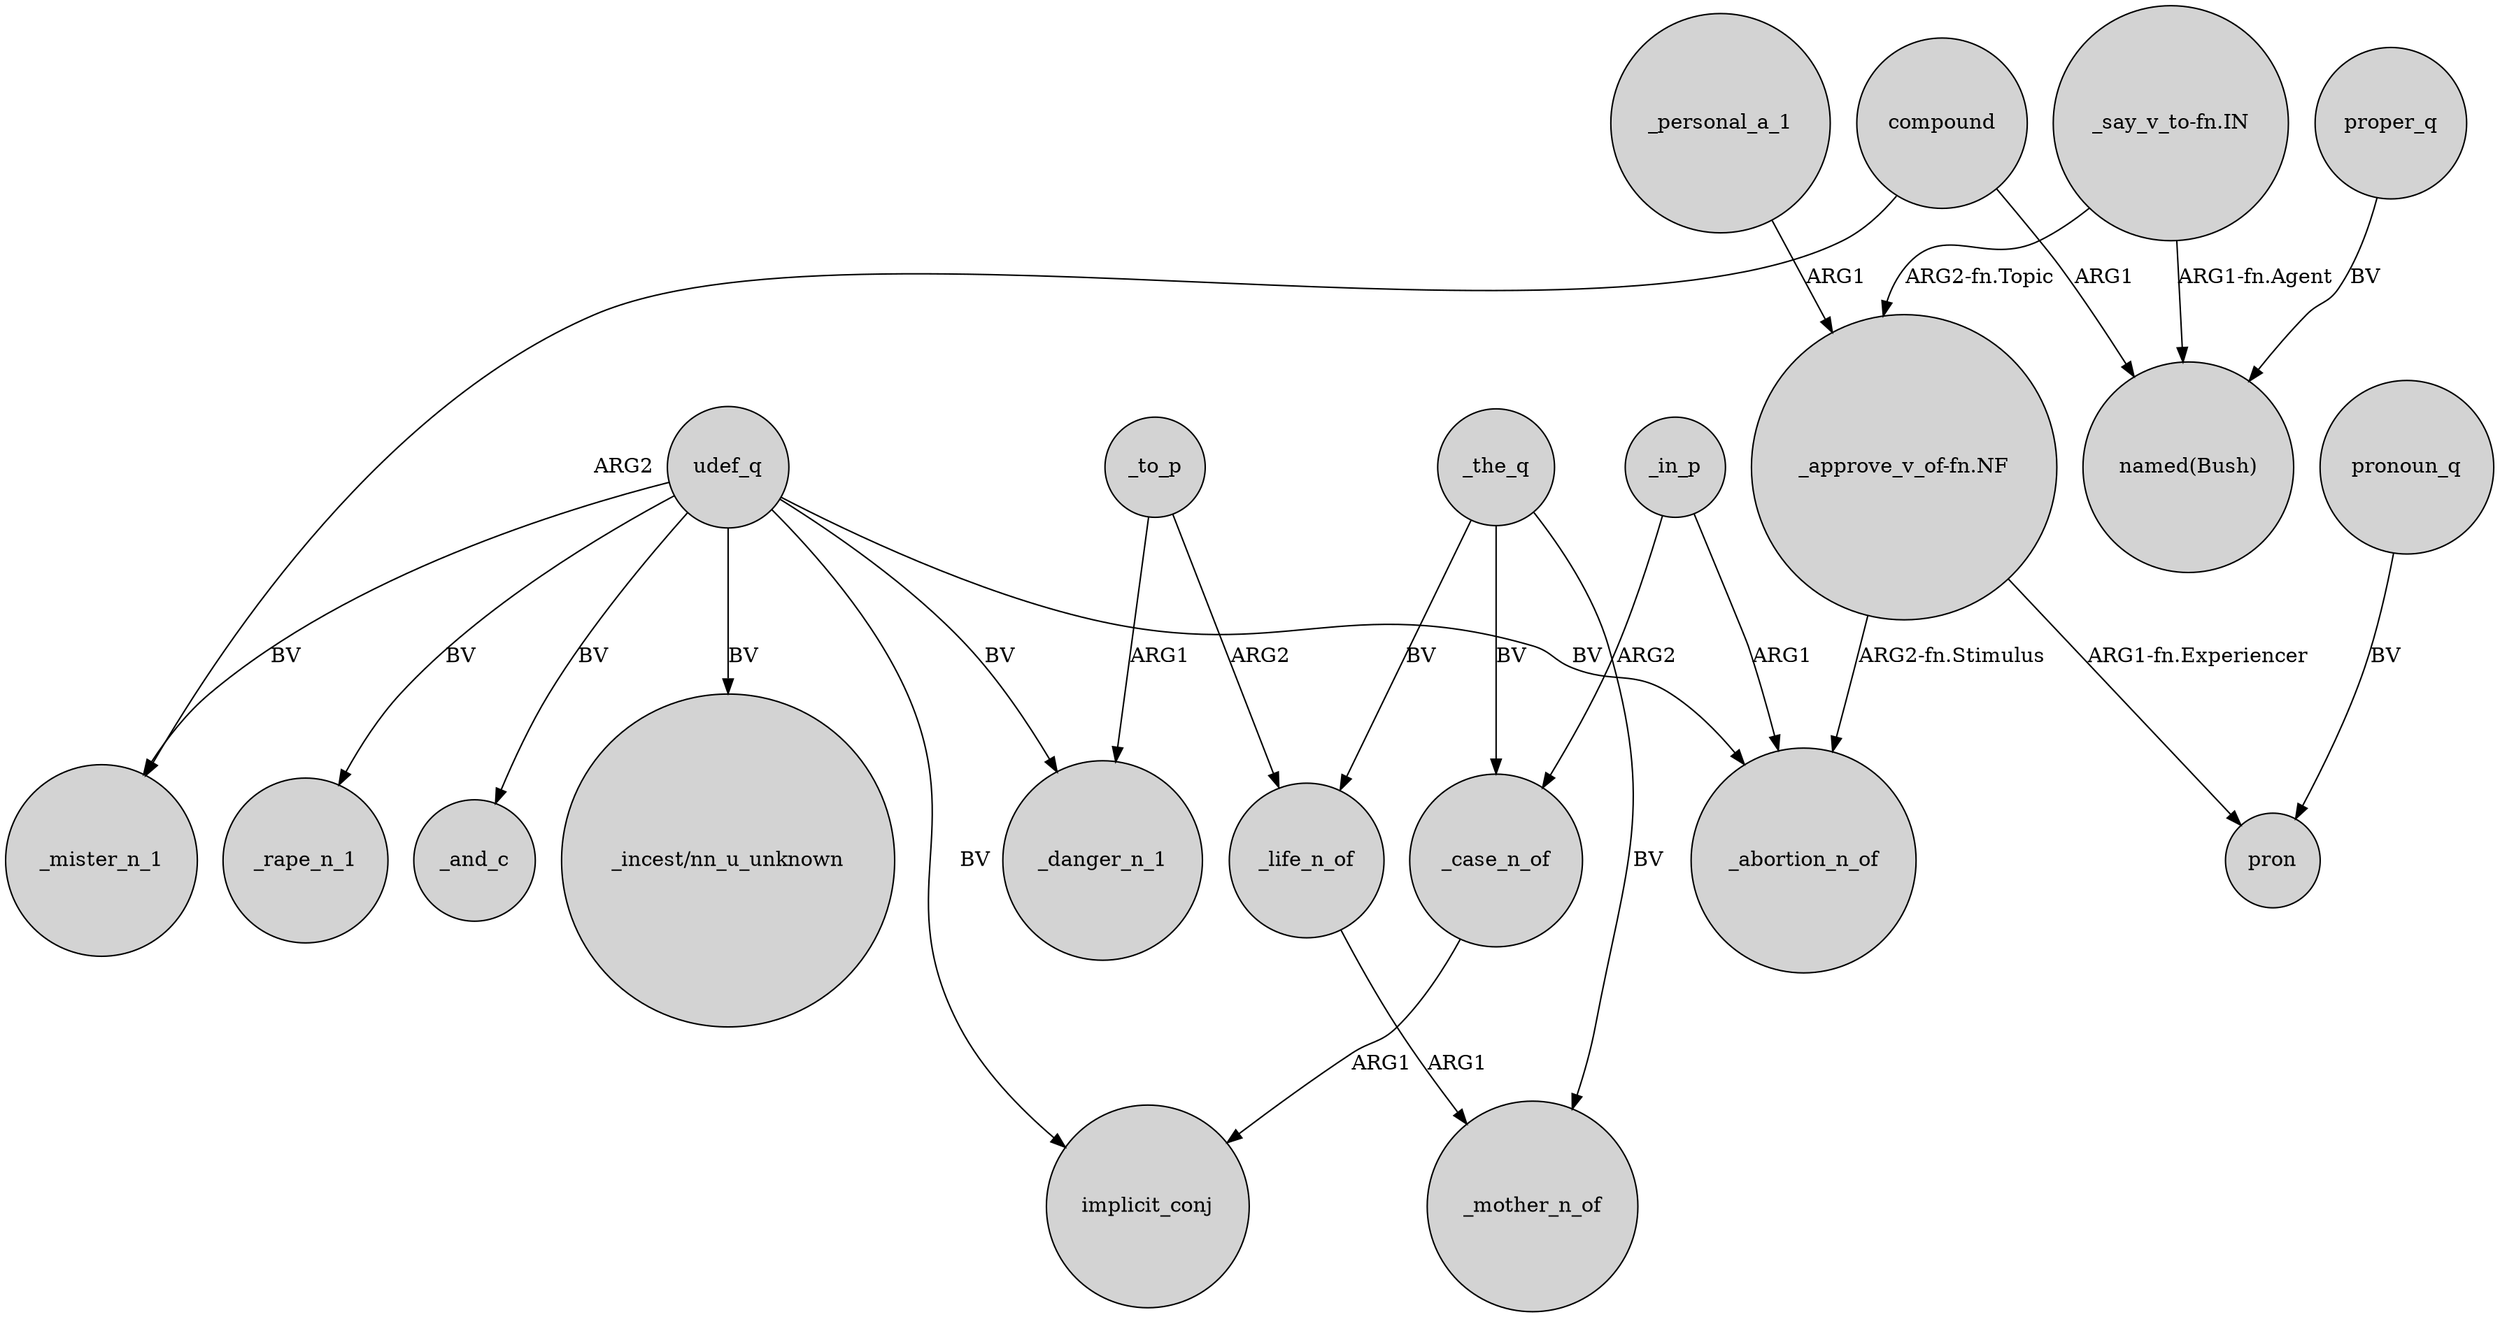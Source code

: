 digraph {
	node [shape=circle style=filled]
	udef_q -> "_incest/nn_u_unknown" [label=BV]
	udef_q -> _danger_n_1 [label=BV]
	_the_q -> _life_n_of [label=BV]
	_the_q -> _case_n_of [label=BV]
	compound -> _mister_n_1 [label=ARG2]
	_personal_a_1 -> "_approve_v_of-fn.NF" [label=ARG1]
	udef_q -> _mister_n_1 [label=BV]
	"_say_v_to-fn.IN" -> "_approve_v_of-fn.NF" [label="ARG2-fn.Topic"]
	udef_q -> implicit_conj [label=BV]
	udef_q -> _rape_n_1 [label=BV]
	_the_q -> _mother_n_of [label=BV]
	pronoun_q -> pron [label=BV]
	_case_n_of -> implicit_conj [label=ARG1]
	_to_p -> _life_n_of [label=ARG2]
	"_approve_v_of-fn.NF" -> _abortion_n_of [label="ARG2-fn.Stimulus"]
	"_approve_v_of-fn.NF" -> pron [label="ARG1-fn.Experiencer"]
	proper_q -> "named(Bush)" [label=BV]
	_in_p -> _case_n_of [label=ARG2]
	udef_q -> _abortion_n_of [label=BV]
	_to_p -> _danger_n_1 [label=ARG1]
	"_say_v_to-fn.IN" -> "named(Bush)" [label="ARG1-fn.Agent"]
	udef_q -> _and_c [label=BV]
	_in_p -> _abortion_n_of [label=ARG1]
	compound -> "named(Bush)" [label=ARG1]
	_life_n_of -> _mother_n_of [label=ARG1]
}
